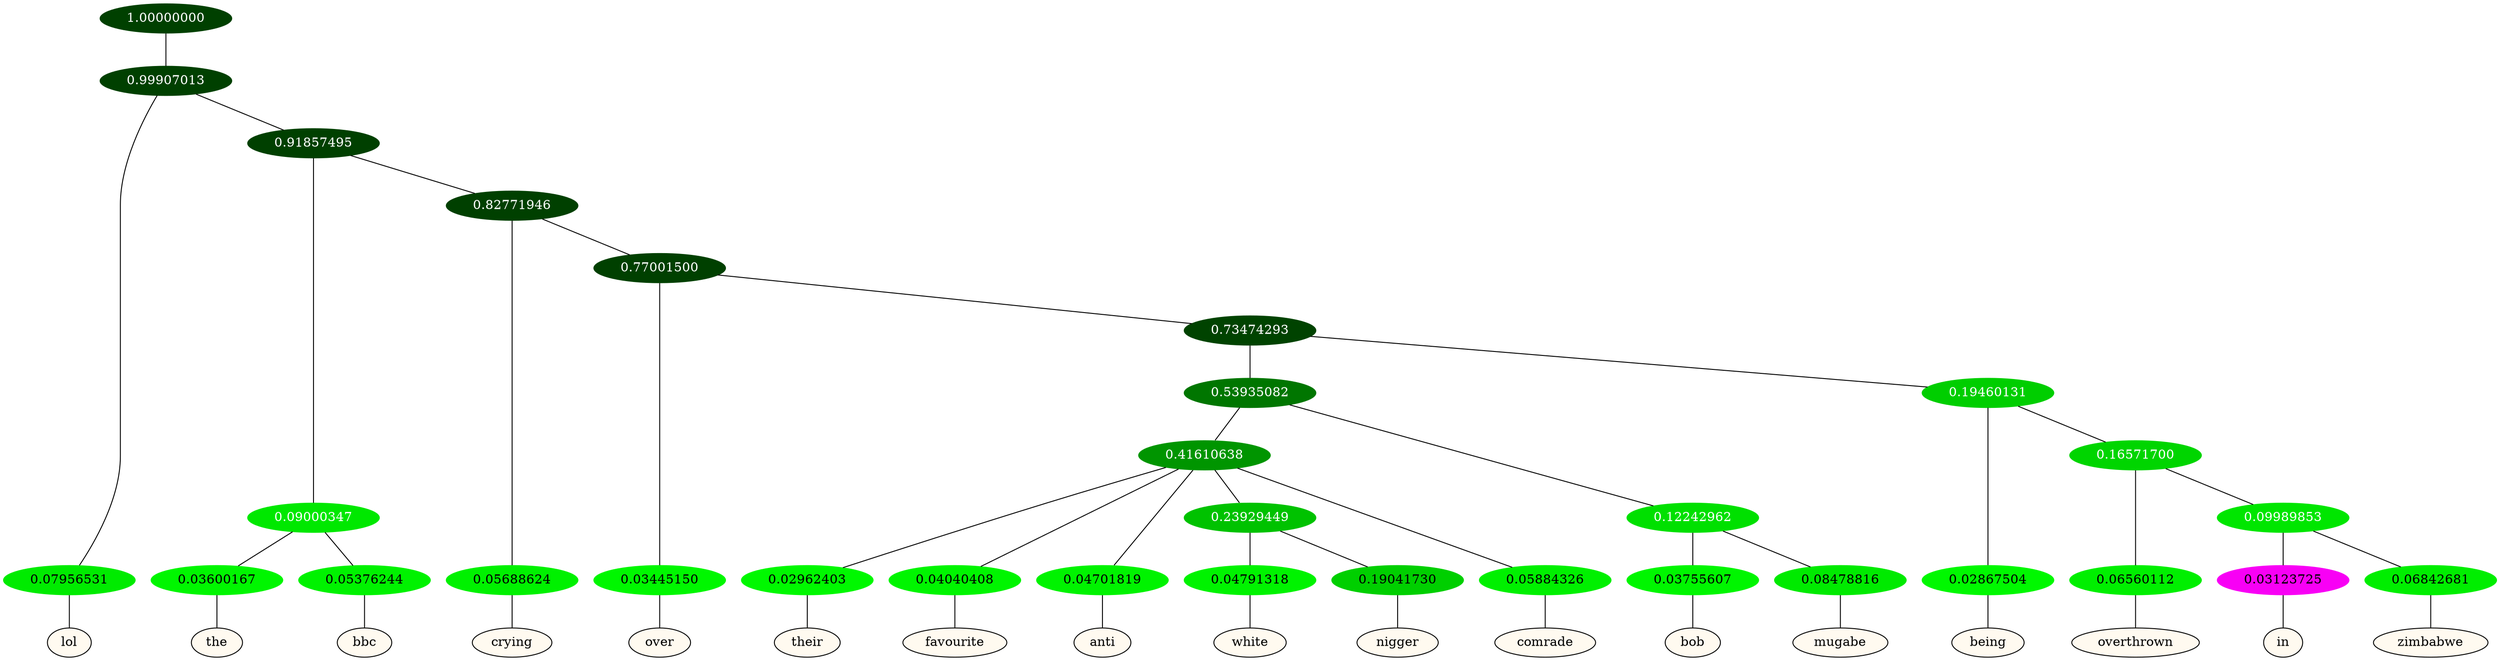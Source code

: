 graph {
	node [format=png height=0.15 nodesep=0.001 ordering=out overlap=prism overlap_scaling=0.01 ranksep=0.001 ratio=0.2 style=filled width=0.15]
	{
		rank=same
		a_w_2 [label=lol color=black fillcolor=floralwhite style="filled,solid"]
		a_w_6 [label=the color=black fillcolor=floralwhite style="filled,solid"]
		a_w_7 [label=bbc color=black fillcolor=floralwhite style="filled,solid"]
		a_w_8 [label=crying color=black fillcolor=floralwhite style="filled,solid"]
		a_w_10 [label=over color=black fillcolor=floralwhite style="filled,solid"]
		a_w_18 [label=their color=black fillcolor=floralwhite style="filled,solid"]
		a_w_19 [label=favourite color=black fillcolor=floralwhite style="filled,solid"]
		a_w_20 [label=anti color=black fillcolor=floralwhite style="filled,solid"]
		a_w_27 [label=white color=black fillcolor=floralwhite style="filled,solid"]
		a_w_28 [label=nigger color=black fillcolor=floralwhite style="filled,solid"]
		a_w_22 [label=comrade color=black fillcolor=floralwhite style="filled,solid"]
		a_w_23 [label=bob color=black fillcolor=floralwhite style="filled,solid"]
		a_w_24 [label=mugabe color=black fillcolor=floralwhite style="filled,solid"]
		a_w_16 [label=being color=black fillcolor=floralwhite style="filled,solid"]
		a_w_25 [label=overthrown color=black fillcolor=floralwhite style="filled,solid"]
		a_w_29 [label=in color=black fillcolor=floralwhite style="filled,solid"]
		a_w_30 [label=zimbabwe color=black fillcolor=floralwhite style="filled,solid"]
	}
	a_n_2 -- a_w_2
	a_n_6 -- a_w_6
	a_n_7 -- a_w_7
	a_n_8 -- a_w_8
	a_n_10 -- a_w_10
	a_n_18 -- a_w_18
	a_n_19 -- a_w_19
	a_n_20 -- a_w_20
	a_n_27 -- a_w_27
	a_n_28 -- a_w_28
	a_n_22 -- a_w_22
	a_n_23 -- a_w_23
	a_n_24 -- a_w_24
	a_n_16 -- a_w_16
	a_n_25 -- a_w_25
	a_n_29 -- a_w_29
	a_n_30 -- a_w_30
	{
		rank=same
		a_n_2 [label=0.07956531 color="0.334 1.000 0.920" fontcolor=black]
		a_n_6 [label=0.03600167 color="0.334 1.000 0.964" fontcolor=black]
		a_n_7 [label=0.05376244 color="0.334 1.000 0.946" fontcolor=black]
		a_n_8 [label=0.05688624 color="0.334 1.000 0.943" fontcolor=black]
		a_n_10 [label=0.03445150 color="0.334 1.000 0.966" fontcolor=black]
		a_n_18 [label=0.02962403 color="0.334 1.000 0.970" fontcolor=black]
		a_n_19 [label=0.04040408 color="0.334 1.000 0.960" fontcolor=black]
		a_n_20 [label=0.04701819 color="0.334 1.000 0.953" fontcolor=black]
		a_n_27 [label=0.04791318 color="0.334 1.000 0.952" fontcolor=black]
		a_n_28 [label=0.19041730 color="0.334 1.000 0.810" fontcolor=black]
		a_n_22 [label=0.05884326 color="0.334 1.000 0.941" fontcolor=black]
		a_n_23 [label=0.03755607 color="0.334 1.000 0.962" fontcolor=black]
		a_n_24 [label=0.08478816 color="0.334 1.000 0.915" fontcolor=black]
		a_n_16 [label=0.02867504 color="0.334 1.000 0.971" fontcolor=black]
		a_n_25 [label=0.06560112 color="0.334 1.000 0.934" fontcolor=black]
		a_n_29 [label=0.03123725 color="0.835 1.000 0.969" fontcolor=black]
		a_n_30 [label=0.06842681 color="0.334 1.000 0.932" fontcolor=black]
	}
	a_n_0 [label=1.00000000 color="0.334 1.000 0.250" fontcolor=grey99]
	a_n_1 [label=0.99907013 color="0.334 1.000 0.250" fontcolor=grey99]
	a_n_0 -- a_n_1
	a_n_1 -- a_n_2
	a_n_3 [label=0.91857495 color="0.334 1.000 0.250" fontcolor=grey99]
	a_n_1 -- a_n_3
	a_n_4 [label=0.09000347 color="0.334 1.000 0.910" fontcolor=grey99]
	a_n_3 -- a_n_4
	a_n_5 [label=0.82771946 color="0.334 1.000 0.250" fontcolor=grey99]
	a_n_3 -- a_n_5
	a_n_4 -- a_n_6
	a_n_4 -- a_n_7
	a_n_5 -- a_n_8
	a_n_9 [label=0.77001500 color="0.334 1.000 0.250" fontcolor=grey99]
	a_n_5 -- a_n_9
	a_n_9 -- a_n_10
	a_n_11 [label=0.73474293 color="0.334 1.000 0.265" fontcolor=grey99]
	a_n_9 -- a_n_11
	a_n_12 [label=0.53935082 color="0.334 1.000 0.461" fontcolor=grey99]
	a_n_11 -- a_n_12
	a_n_13 [label=0.19460131 color="0.334 1.000 0.805" fontcolor=grey99]
	a_n_11 -- a_n_13
	a_n_14 [label=0.41610638 color="0.334 1.000 0.584" fontcolor=grey99]
	a_n_12 -- a_n_14
	a_n_15 [label=0.12242962 color="0.334 1.000 0.878" fontcolor=grey99]
	a_n_12 -- a_n_15
	a_n_13 -- a_n_16
	a_n_17 [label=0.16571700 color="0.334 1.000 0.834" fontcolor=grey99]
	a_n_13 -- a_n_17
	a_n_14 -- a_n_18
	a_n_14 -- a_n_19
	a_n_14 -- a_n_20
	a_n_21 [label=0.23929449 color="0.334 1.000 0.761" fontcolor=grey99]
	a_n_14 -- a_n_21
	a_n_14 -- a_n_22
	a_n_15 -- a_n_23
	a_n_15 -- a_n_24
	a_n_17 -- a_n_25
	a_n_26 [label=0.09989853 color="0.334 1.000 0.900" fontcolor=grey99]
	a_n_17 -- a_n_26
	a_n_21 -- a_n_27
	a_n_21 -- a_n_28
	a_n_26 -- a_n_29
	a_n_26 -- a_n_30
}
